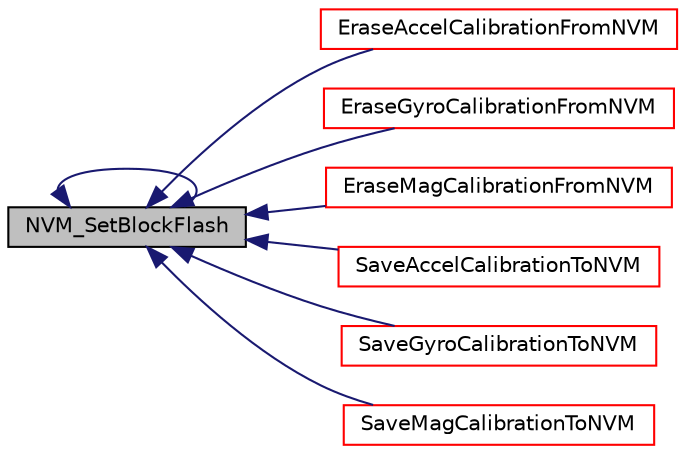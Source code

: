 digraph "NVM_SetBlockFlash"
{
  edge [fontname="Helvetica",fontsize="10",labelfontname="Helvetica",labelfontsize="10"];
  node [fontname="Helvetica",fontsize="10",shape=record];
  rankdir="LR";
  Node2 [label="NVM_SetBlockFlash",height=0.2,width=0.4,color="black", fillcolor="grey75", style="filled", fontcolor="black"];
  Node2 -> Node3 [dir="back",color="midnightblue",fontsize="10",style="solid",fontname="Helvetica"];
  Node3 [label="EraseAccelCalibrationFromNVM",height=0.2,width=0.4,color="red", fillcolor="white", style="filled",URL="$calibration__storage_8h.html#a3b4a1193ece3947c38651156293a7623"];
  Node2 -> Node9 [dir="back",color="midnightblue",fontsize="10",style="solid",fontname="Helvetica"];
  Node9 [label="EraseGyroCalibrationFromNVM",height=0.2,width=0.4,color="red", fillcolor="white", style="filled",URL="$calibration__storage_8h.html#a98044dd5ba8a80f7e92b4567725e5193"];
  Node2 -> Node10 [dir="back",color="midnightblue",fontsize="10",style="solid",fontname="Helvetica"];
  Node10 [label="EraseMagCalibrationFromNVM",height=0.2,width=0.4,color="red", fillcolor="white", style="filled",URL="$calibration__storage_8h.html#a5004646fd5b485a74892b17e4a3af15b"];
  Node2 -> Node2 [dir="back",color="midnightblue",fontsize="10",style="solid",fontname="Helvetica"];
  Node2 -> Node11 [dir="back",color="midnightblue",fontsize="10",style="solid",fontname="Helvetica"];
  Node11 [label="SaveAccelCalibrationToNVM",height=0.2,width=0.4,color="red", fillcolor="white", style="filled",URL="$calibration__storage_8h.html#a6cbf0fc4417e3a411a9685e2a92f1816"];
  Node2 -> Node12 [dir="back",color="midnightblue",fontsize="10",style="solid",fontname="Helvetica"];
  Node12 [label="SaveGyroCalibrationToNVM",height=0.2,width=0.4,color="red", fillcolor="white", style="filled",URL="$calibration__storage_8h.html#aa5684d700f135264e542f33071ed6a45"];
  Node2 -> Node13 [dir="back",color="midnightblue",fontsize="10",style="solid",fontname="Helvetica"];
  Node13 [label="SaveMagCalibrationToNVM",height=0.2,width=0.4,color="red", fillcolor="white", style="filled",URL="$calibration__storage_8h.html#ad08799ac63701e755fe2414b32f69b50"];
}
